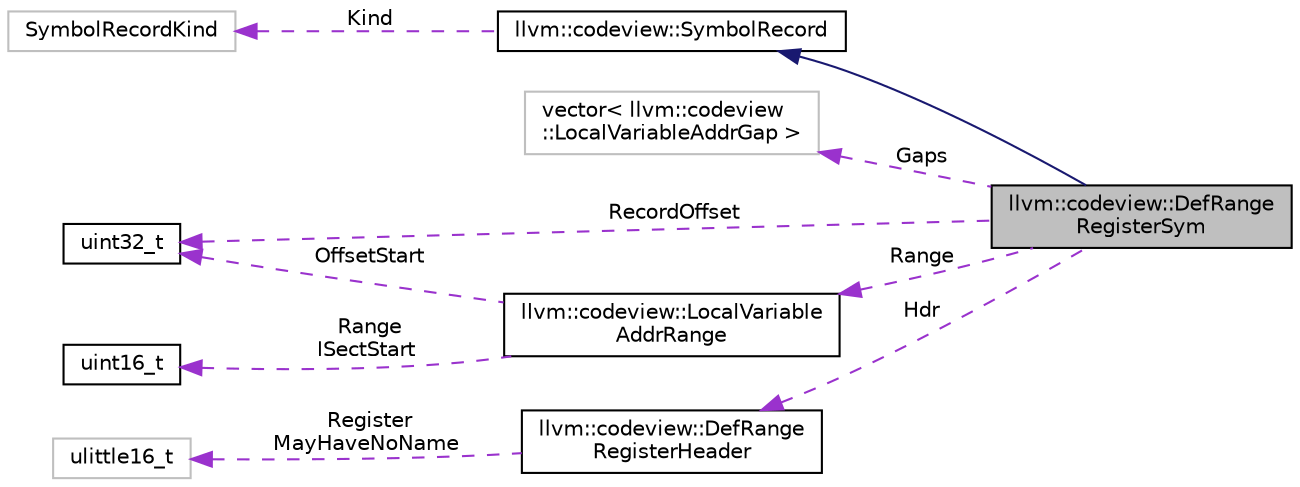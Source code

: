 digraph "llvm::codeview::DefRangeRegisterSym"
{
 // LATEX_PDF_SIZE
  bgcolor="transparent";
  edge [fontname="Helvetica",fontsize="10",labelfontname="Helvetica",labelfontsize="10"];
  node [fontname="Helvetica",fontsize="10",shape=record];
  rankdir="LR";
  Node1 [label="llvm::codeview::DefRange\lRegisterSym",height=0.2,width=0.4,color="black", fillcolor="grey75", style="filled", fontcolor="black",tooltip=" "];
  Node2 -> Node1 [dir="back",color="midnightblue",fontsize="10",style="solid",fontname="Helvetica"];
  Node2 [label="llvm::codeview::SymbolRecord",height=0.2,width=0.4,color="black",URL="$classllvm_1_1codeview_1_1SymbolRecord.html",tooltip=" "];
  Node3 -> Node2 [dir="back",color="darkorchid3",fontsize="10",style="dashed",label=" Kind" ,fontname="Helvetica"];
  Node3 [label="SymbolRecordKind",height=0.2,width=0.4,color="grey75",tooltip=" "];
  Node4 -> Node1 [dir="back",color="darkorchid3",fontsize="10",style="dashed",label=" Gaps" ,fontname="Helvetica"];
  Node4 [label="vector\< llvm::codeview\l::LocalVariableAddrGap \>",height=0.2,width=0.4,color="grey75",tooltip=" "];
  Node5 -> Node1 [dir="back",color="darkorchid3",fontsize="10",style="dashed",label=" RecordOffset" ,fontname="Helvetica"];
  Node5 [label="uint32_t",height=0.2,width=0.4,color="black",URL="$classuint32__t.html",tooltip=" "];
  Node6 -> Node1 [dir="back",color="darkorchid3",fontsize="10",style="dashed",label=" Hdr" ,fontname="Helvetica"];
  Node6 [label="llvm::codeview::DefRange\lRegisterHeader",height=0.2,width=0.4,color="black",URL="$structllvm_1_1codeview_1_1DefRangeRegisterHeader.html",tooltip=" "];
  Node7 -> Node6 [dir="back",color="darkorchid3",fontsize="10",style="dashed",label=" Register\nMayHaveNoName" ,fontname="Helvetica"];
  Node7 [label="ulittle16_t",height=0.2,width=0.4,color="grey75",tooltip=" "];
  Node8 -> Node1 [dir="back",color="darkorchid3",fontsize="10",style="dashed",label=" Range" ,fontname="Helvetica"];
  Node8 [label="llvm::codeview::LocalVariable\lAddrRange",height=0.2,width=0.4,color="black",URL="$structllvm_1_1codeview_1_1LocalVariableAddrRange.html",tooltip=" "];
  Node9 -> Node8 [dir="back",color="darkorchid3",fontsize="10",style="dashed",label=" Range\nISectStart" ,fontname="Helvetica"];
  Node9 [label="uint16_t",height=0.2,width=0.4,color="black",URL="$classuint16__t.html",tooltip=" "];
  Node5 -> Node8 [dir="back",color="darkorchid3",fontsize="10",style="dashed",label=" OffsetStart" ,fontname="Helvetica"];
}
